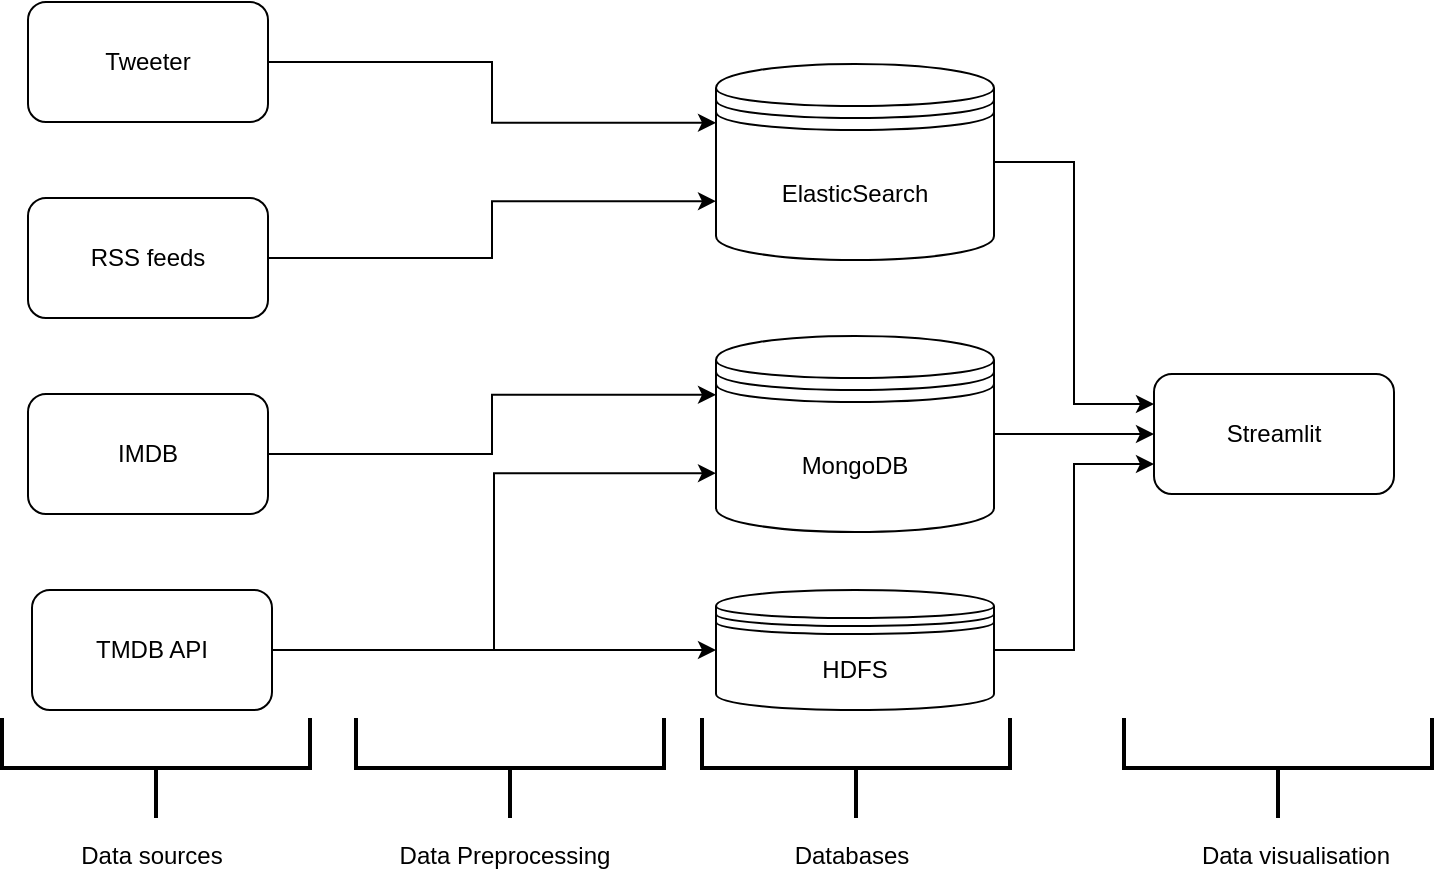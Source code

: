 <mxfile version="16.4.5" type="device"><diagram id="d_JcYyBJmdS2hq5ugLWT" name="Page-1"><mxGraphModel dx="1422" dy="794" grid="0" gridSize="10" guides="1" tooltips="1" connect="1" arrows="1" fold="1" page="1" pageScale="1" pageWidth="850" pageHeight="1100" math="0" shadow="0"><root><mxCell id="0"/><mxCell id="1" parent="0"/><mxCell id="VGQTcMgQAeiN3PPYSBiF-33" style="edgeStyle=orthogonalEdgeStyle;rounded=0;orthogonalLoop=1;jettySize=auto;html=1;exitX=1;exitY=0.5;exitDx=0;exitDy=0;entryX=0;entryY=0.25;entryDx=0;entryDy=0;" edge="1" parent="1" source="VGQTcMgQAeiN3PPYSBiF-1" target="VGQTcMgQAeiN3PPYSBiF-30"><mxGeometry relative="1" as="geometry"/></mxCell><mxCell id="VGQTcMgQAeiN3PPYSBiF-1" value="ElasticSearch" style="shape=datastore;whiteSpace=wrap;html=1;" vertex="1" parent="1"><mxGeometry x="425" y="144" width="139" height="98" as="geometry"/></mxCell><mxCell id="VGQTcMgQAeiN3PPYSBiF-9" style="edgeStyle=orthogonalEdgeStyle;rounded=0;orthogonalLoop=1;jettySize=auto;html=1;exitX=1;exitY=0.5;exitDx=0;exitDy=0;entryX=0;entryY=0.3;entryDx=0;entryDy=0;" edge="1" parent="1" source="VGQTcMgQAeiN3PPYSBiF-2" target="VGQTcMgQAeiN3PPYSBiF-1"><mxGeometry relative="1" as="geometry"/></mxCell><mxCell id="VGQTcMgQAeiN3PPYSBiF-2" value="Tweeter" style="rounded=1;whiteSpace=wrap;html=1;" vertex="1" parent="1"><mxGeometry x="81" y="113" width="120" height="60" as="geometry"/></mxCell><mxCell id="VGQTcMgQAeiN3PPYSBiF-13" style="edgeStyle=orthogonalEdgeStyle;rounded=0;orthogonalLoop=1;jettySize=auto;html=1;exitX=1;exitY=0.5;exitDx=0;exitDy=0;entryX=0;entryY=0.7;entryDx=0;entryDy=0;" edge="1" parent="1" source="VGQTcMgQAeiN3PPYSBiF-3" target="VGQTcMgQAeiN3PPYSBiF-1"><mxGeometry relative="1" as="geometry"/></mxCell><mxCell id="VGQTcMgQAeiN3PPYSBiF-3" value="RSS feeds" style="rounded=1;whiteSpace=wrap;html=1;" vertex="1" parent="1"><mxGeometry x="81" y="211" width="120" height="60" as="geometry"/></mxCell><mxCell id="VGQTcMgQAeiN3PPYSBiF-14" style="edgeStyle=orthogonalEdgeStyle;rounded=0;orthogonalLoop=1;jettySize=auto;html=1;exitX=1;exitY=0.5;exitDx=0;exitDy=0;entryX=0;entryY=0.3;entryDx=0;entryDy=0;" edge="1" parent="1" source="VGQTcMgQAeiN3PPYSBiF-4" target="VGQTcMgQAeiN3PPYSBiF-12"><mxGeometry relative="1" as="geometry"/></mxCell><mxCell id="VGQTcMgQAeiN3PPYSBiF-4" value="IMDB" style="rounded=1;whiteSpace=wrap;html=1;" vertex="1" parent="1"><mxGeometry x="81" y="309" width="120" height="60" as="geometry"/></mxCell><mxCell id="VGQTcMgQAeiN3PPYSBiF-15" style="edgeStyle=orthogonalEdgeStyle;rounded=0;orthogonalLoop=1;jettySize=auto;html=1;exitX=1;exitY=0.5;exitDx=0;exitDy=0;entryX=0;entryY=0.7;entryDx=0;entryDy=0;" edge="1" parent="1" source="VGQTcMgQAeiN3PPYSBiF-5" target="VGQTcMgQAeiN3PPYSBiF-12"><mxGeometry relative="1" as="geometry"/></mxCell><mxCell id="VGQTcMgQAeiN3PPYSBiF-22" style="edgeStyle=orthogonalEdgeStyle;rounded=0;orthogonalLoop=1;jettySize=auto;html=1;exitX=1;exitY=0.5;exitDx=0;exitDy=0;entryX=0;entryY=0.5;entryDx=0;entryDy=0;" edge="1" parent="1" source="VGQTcMgQAeiN3PPYSBiF-5" target="VGQTcMgQAeiN3PPYSBiF-20"><mxGeometry relative="1" as="geometry"/></mxCell><mxCell id="VGQTcMgQAeiN3PPYSBiF-5" value="TMDB API" style="rounded=1;whiteSpace=wrap;html=1;" vertex="1" parent="1"><mxGeometry x="83" y="407" width="120" height="60" as="geometry"/></mxCell><mxCell id="VGQTcMgQAeiN3PPYSBiF-6" value="" style="strokeWidth=2;html=1;shape=mxgraph.flowchart.annotation_2;align=left;labelPosition=right;pointerEvents=1;rotation=-90;" vertex="1" parent="1"><mxGeometry x="120" y="419" width="50" height="154" as="geometry"/></mxCell><mxCell id="VGQTcMgQAeiN3PPYSBiF-8" value="Data sources" style="text;html=1;strokeColor=none;fillColor=none;align=center;verticalAlign=middle;whiteSpace=wrap;rounded=0;" vertex="1" parent="1"><mxGeometry x="100" y="525" width="86" height="30" as="geometry"/></mxCell><mxCell id="VGQTcMgQAeiN3PPYSBiF-32" style="edgeStyle=orthogonalEdgeStyle;rounded=0;orthogonalLoop=1;jettySize=auto;html=1;exitX=1;exitY=0.5;exitDx=0;exitDy=0;entryX=0;entryY=0.5;entryDx=0;entryDy=0;" edge="1" parent="1" source="VGQTcMgQAeiN3PPYSBiF-12" target="VGQTcMgQAeiN3PPYSBiF-30"><mxGeometry relative="1" as="geometry"/></mxCell><mxCell id="VGQTcMgQAeiN3PPYSBiF-12" value="MongoDB" style="shape=datastore;whiteSpace=wrap;html=1;" vertex="1" parent="1"><mxGeometry x="425" y="280" width="139" height="98" as="geometry"/></mxCell><mxCell id="VGQTcMgQAeiN3PPYSBiF-16" value="" style="strokeWidth=2;html=1;shape=mxgraph.flowchart.annotation_2;align=left;labelPosition=right;pointerEvents=1;rotation=-90;" vertex="1" parent="1"><mxGeometry x="470" y="419" width="50" height="154" as="geometry"/></mxCell><mxCell id="VGQTcMgQAeiN3PPYSBiF-17" value="Databases" style="text;html=1;strokeColor=none;fillColor=none;align=center;verticalAlign=middle;whiteSpace=wrap;rounded=0;" vertex="1" parent="1"><mxGeometry x="450" y="525" width="86" height="30" as="geometry"/></mxCell><mxCell id="VGQTcMgQAeiN3PPYSBiF-31" style="edgeStyle=orthogonalEdgeStyle;rounded=0;orthogonalLoop=1;jettySize=auto;html=1;exitX=1;exitY=0.5;exitDx=0;exitDy=0;entryX=0;entryY=0.75;entryDx=0;entryDy=0;" edge="1" parent="1" source="VGQTcMgQAeiN3PPYSBiF-20" target="VGQTcMgQAeiN3PPYSBiF-30"><mxGeometry relative="1" as="geometry"/></mxCell><mxCell id="VGQTcMgQAeiN3PPYSBiF-20" value="HDFS" style="shape=datastore;whiteSpace=wrap;html=1;" vertex="1" parent="1"><mxGeometry x="425" y="407" width="139" height="60" as="geometry"/></mxCell><mxCell id="VGQTcMgQAeiN3PPYSBiF-23" value="" style="strokeWidth=2;html=1;shape=mxgraph.flowchart.annotation_2;align=left;labelPosition=right;pointerEvents=1;rotation=-90;" vertex="1" parent="1"><mxGeometry x="297" y="419" width="50" height="154" as="geometry"/></mxCell><mxCell id="VGQTcMgQAeiN3PPYSBiF-24" value="Data Preprocessing" style="text;html=1;strokeColor=none;fillColor=none;align=center;verticalAlign=middle;whiteSpace=wrap;rounded=0;" vertex="1" parent="1"><mxGeometry x="262" y="525" width="115" height="30" as="geometry"/></mxCell><mxCell id="VGQTcMgQAeiN3PPYSBiF-30" value="Streamlit" style="rounded=1;whiteSpace=wrap;html=1;" vertex="1" parent="1"><mxGeometry x="644" y="299" width="120" height="60" as="geometry"/></mxCell><mxCell id="VGQTcMgQAeiN3PPYSBiF-34" value="" style="strokeWidth=2;html=1;shape=mxgraph.flowchart.annotation_2;align=left;labelPosition=right;pointerEvents=1;rotation=-90;" vertex="1" parent="1"><mxGeometry x="681" y="419" width="50" height="154" as="geometry"/></mxCell><mxCell id="VGQTcMgQAeiN3PPYSBiF-35" value="Data visualisation" style="text;html=1;strokeColor=none;fillColor=none;align=center;verticalAlign=middle;whiteSpace=wrap;rounded=0;" vertex="1" parent="1"><mxGeometry x="661" y="525" width="108" height="30" as="geometry"/></mxCell></root></mxGraphModel></diagram></mxfile>